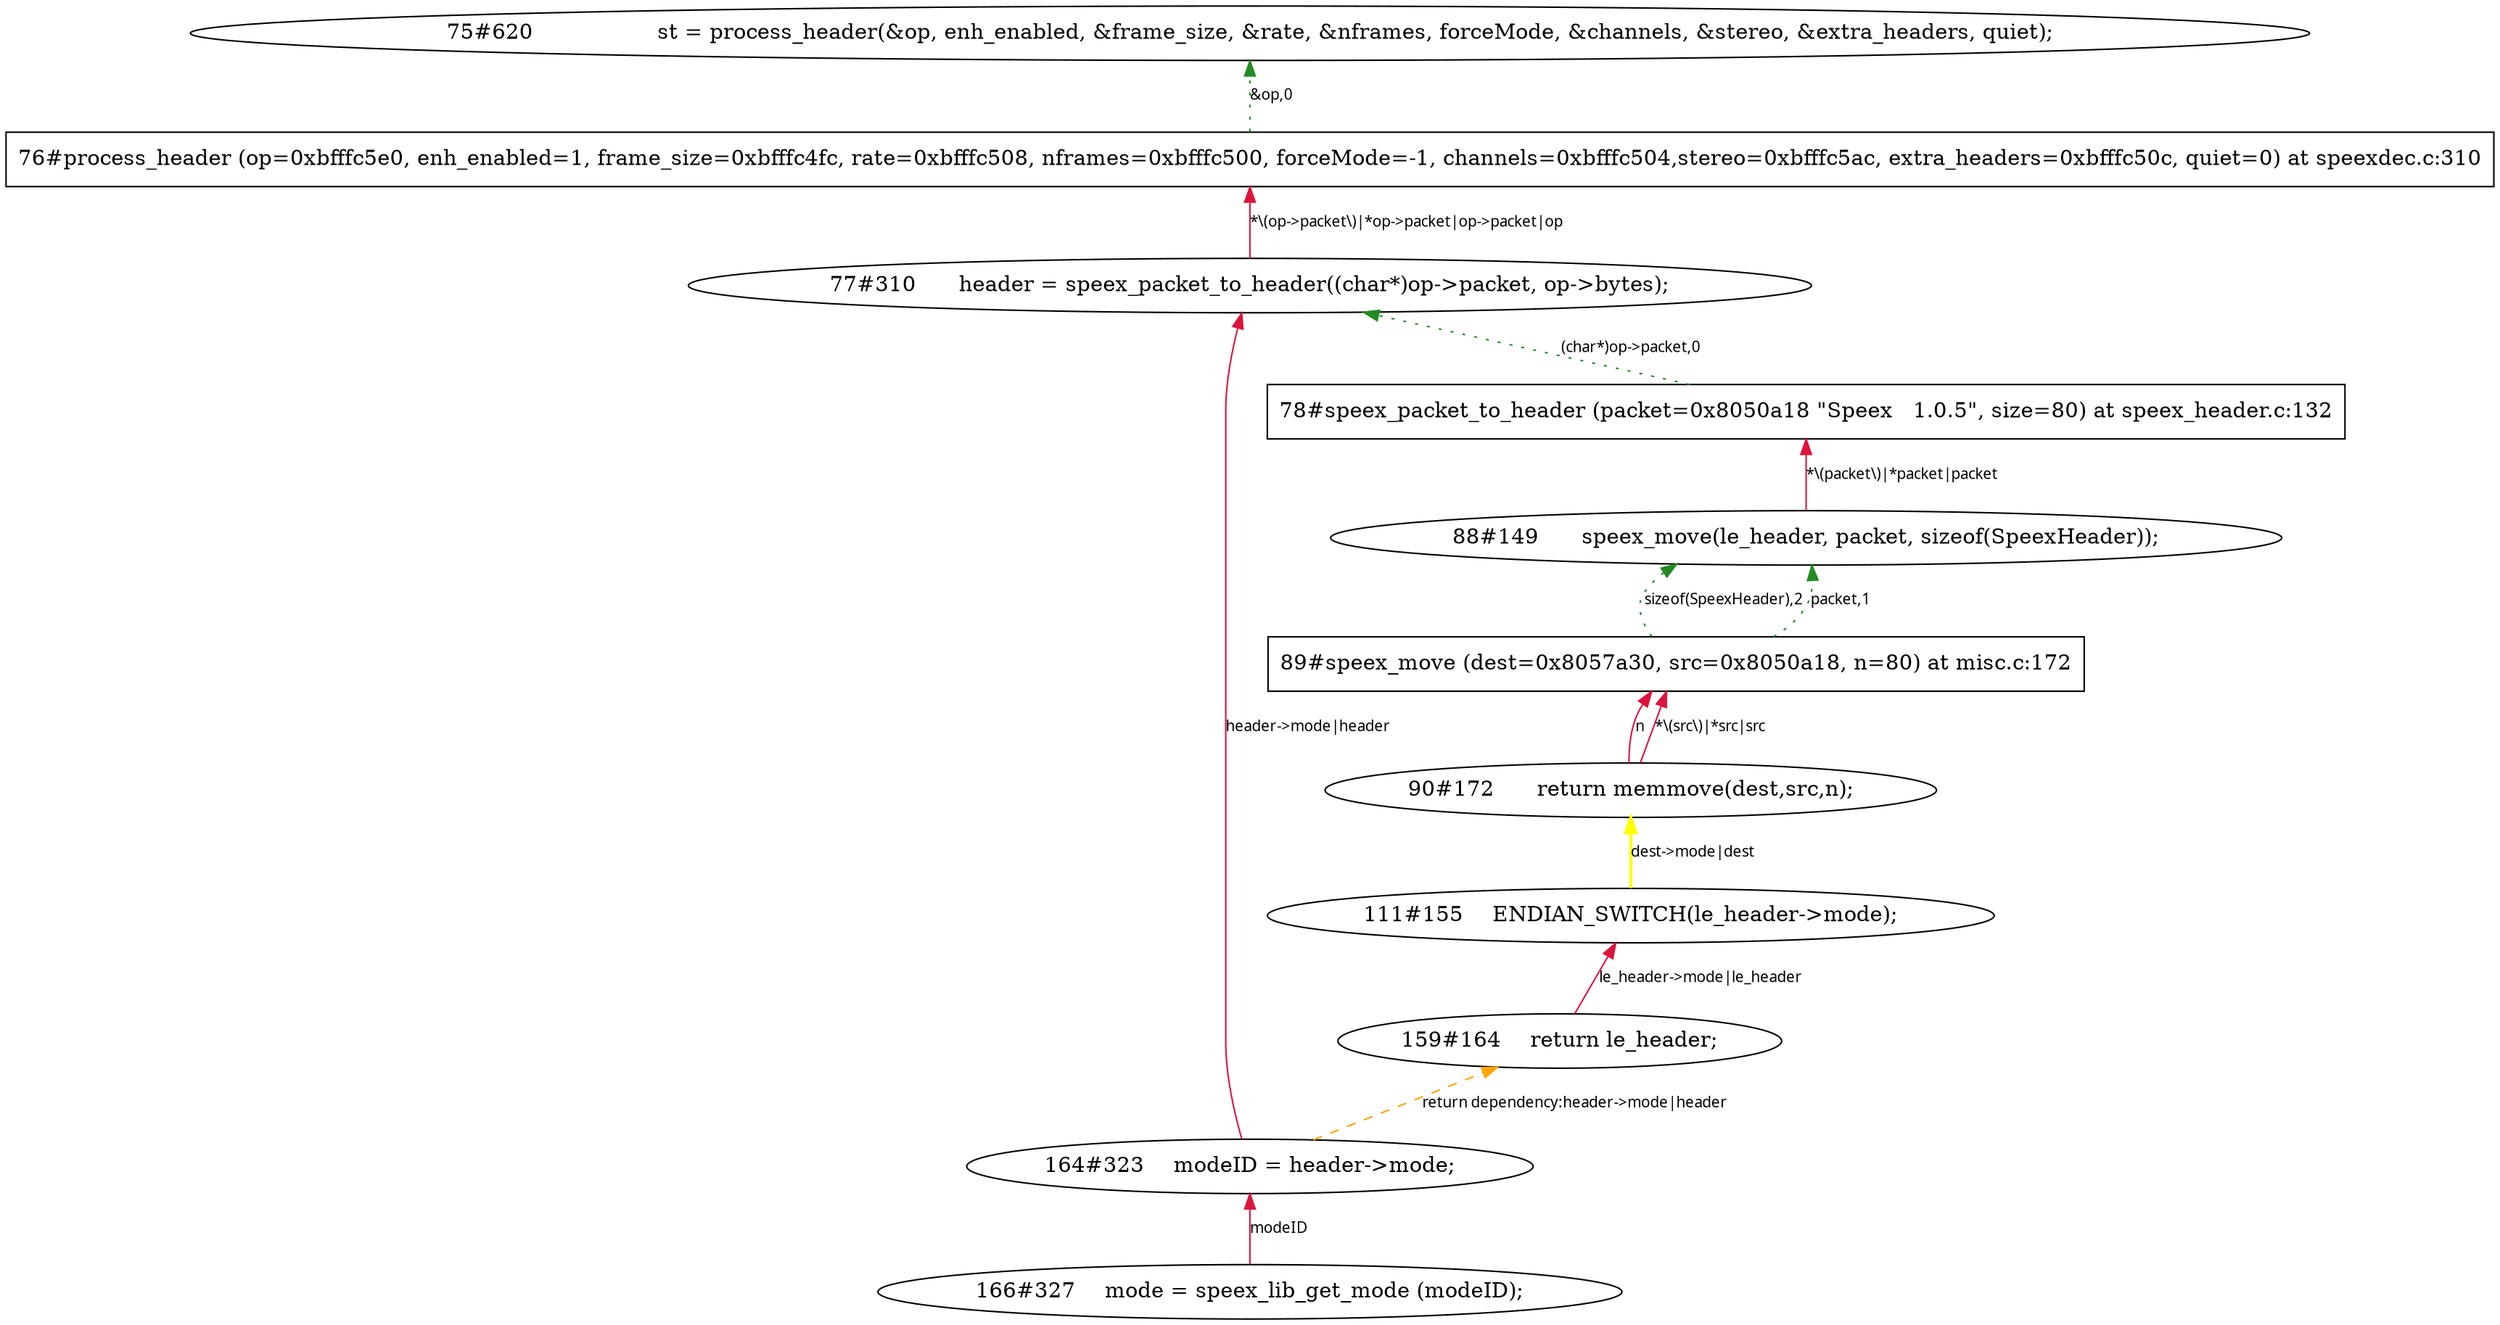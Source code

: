 digraph tiantgraph{
rankdir="BT";
"164#323	   modeID = header->mode;";
"166#327	   mode = speex_lib_get_mode (modeID);";
"75#620	               st = process_header(&op, enh_enabled, &frame_size, &rate, &nframes, forceMode, &channels, &stereo, &extra_headers, quiet);";
"76#process_header (op=0xbfffc5e0, enh_enabled=1, frame_size=0xbfffc4fc, rate=0xbfffc508, nframes=0xbfffc500, forceMode=-1, channels=0xbfffc504,stereo=0xbfffc5ac, extra_headers=0xbfffc50c, quiet=0) at speexdec.c:310"[shape="record"];
"77#310	   header = speex_packet_to_header((char*)op->packet, op->bytes);";
"78#speex_packet_to_header (packet=0x8050a18 \"Speex   1.0.5\", size=80) at speex_header.c:132"[shape="record"];
"111#155	   ENDIAN_SWITCH(le_header->mode);";
"88#149	   speex_move(le_header, packet, sizeof(SpeexHeader));";
"89#speex_move (dest=0x8057a30, src=0x8050a18, n=80) at misc.c:172"[shape="record"];
"90#172	   return memmove(dest,src,n);";
"159#164	   return le_header;";
edge [fontname = "Verdana", fontsize = 10, color="crimson", style="solid"];
"164#323	   modeID = header->mode;"->"77#310	   header = speex_packet_to_header((char*)op->packet, op->bytes);"[label="header->mode|header"];
"166#327	   mode = speex_lib_get_mode (modeID);"->"164#323	   modeID = header->mode;"[label="modeID"];
"77#310	   header = speex_packet_to_header((char*)op->packet, op->bytes);"->"76#process_header (op=0xbfffc5e0, enh_enabled=1, frame_size=0xbfffc4fc, rate=0xbfffc508, nframes=0xbfffc500, forceMode=-1, channels=0xbfffc504,stereo=0xbfffc5ac, extra_headers=0xbfffc50c, quiet=0) at speexdec.c:310"[label="*\\(op->packet\\)|*op->packet|op->packet|op"];
"88#149	   speex_move(le_header, packet, sizeof(SpeexHeader));"->"78#speex_packet_to_header (packet=0x8050a18 \"Speex   1.0.5\", size=80) at speex_header.c:132"[label="*\\(packet\\)|*packet|packet"];
"90#172	   return memmove(dest,src,n);"->"89#speex_move (dest=0x8057a30, src=0x8050a18, n=80) at misc.c:172"[label="n"];
"90#172	   return memmove(dest,src,n);"->"89#speex_move (dest=0x8057a30, src=0x8050a18, n=80) at misc.c:172"[label="*\\(src\\)|*src|src"];
"159#164	   return le_header;"->"111#155	   ENDIAN_SWITCH(le_header->mode);"[label="le_header->mode|le_header"];
"111#155	   ENDIAN_SWITCH(le_header->mode);"->"90#172	   return memmove(dest,src,n);"[label="dest->mode|dest",style="bold", color="yellow"];
"164#323	   modeID = header->mode;"->"159#164	   return le_header;"[label="return dependency:header->mode|header",style="dashed", color="orange"];
"89#speex_move (dest=0x8057a30, src=0x8050a18, n=80) at misc.c:172"->"88#149	   speex_move(le_header, packet, sizeof(SpeexHeader));"[label="sizeof(SpeexHeader),2",style="dotted", color="forestgreen"];
"89#speex_move (dest=0x8057a30, src=0x8050a18, n=80) at misc.c:172"->"88#149	   speex_move(le_header, packet, sizeof(SpeexHeader));"[label="packet,1",style="dotted", color="forestgreen"];
"76#process_header (op=0xbfffc5e0, enh_enabled=1, frame_size=0xbfffc4fc, rate=0xbfffc508, nframes=0xbfffc500, forceMode=-1, channels=0xbfffc504,stereo=0xbfffc5ac, extra_headers=0xbfffc50c, quiet=0) at speexdec.c:310"->"75#620	               st = process_header(&op, enh_enabled, &frame_size, &rate, &nframes, forceMode, &channels, &stereo, &extra_headers, quiet);"[label="&op,0",style="dotted", color="forestgreen"];
"78#speex_packet_to_header (packet=0x8050a18 \"Speex   1.0.5\", size=80) at speex_header.c:132"->"77#310	   header = speex_packet_to_header((char*)op->packet, op->bytes);"[label="(char*)op->packet,0",style="dotted", color="forestgreen"];
}
